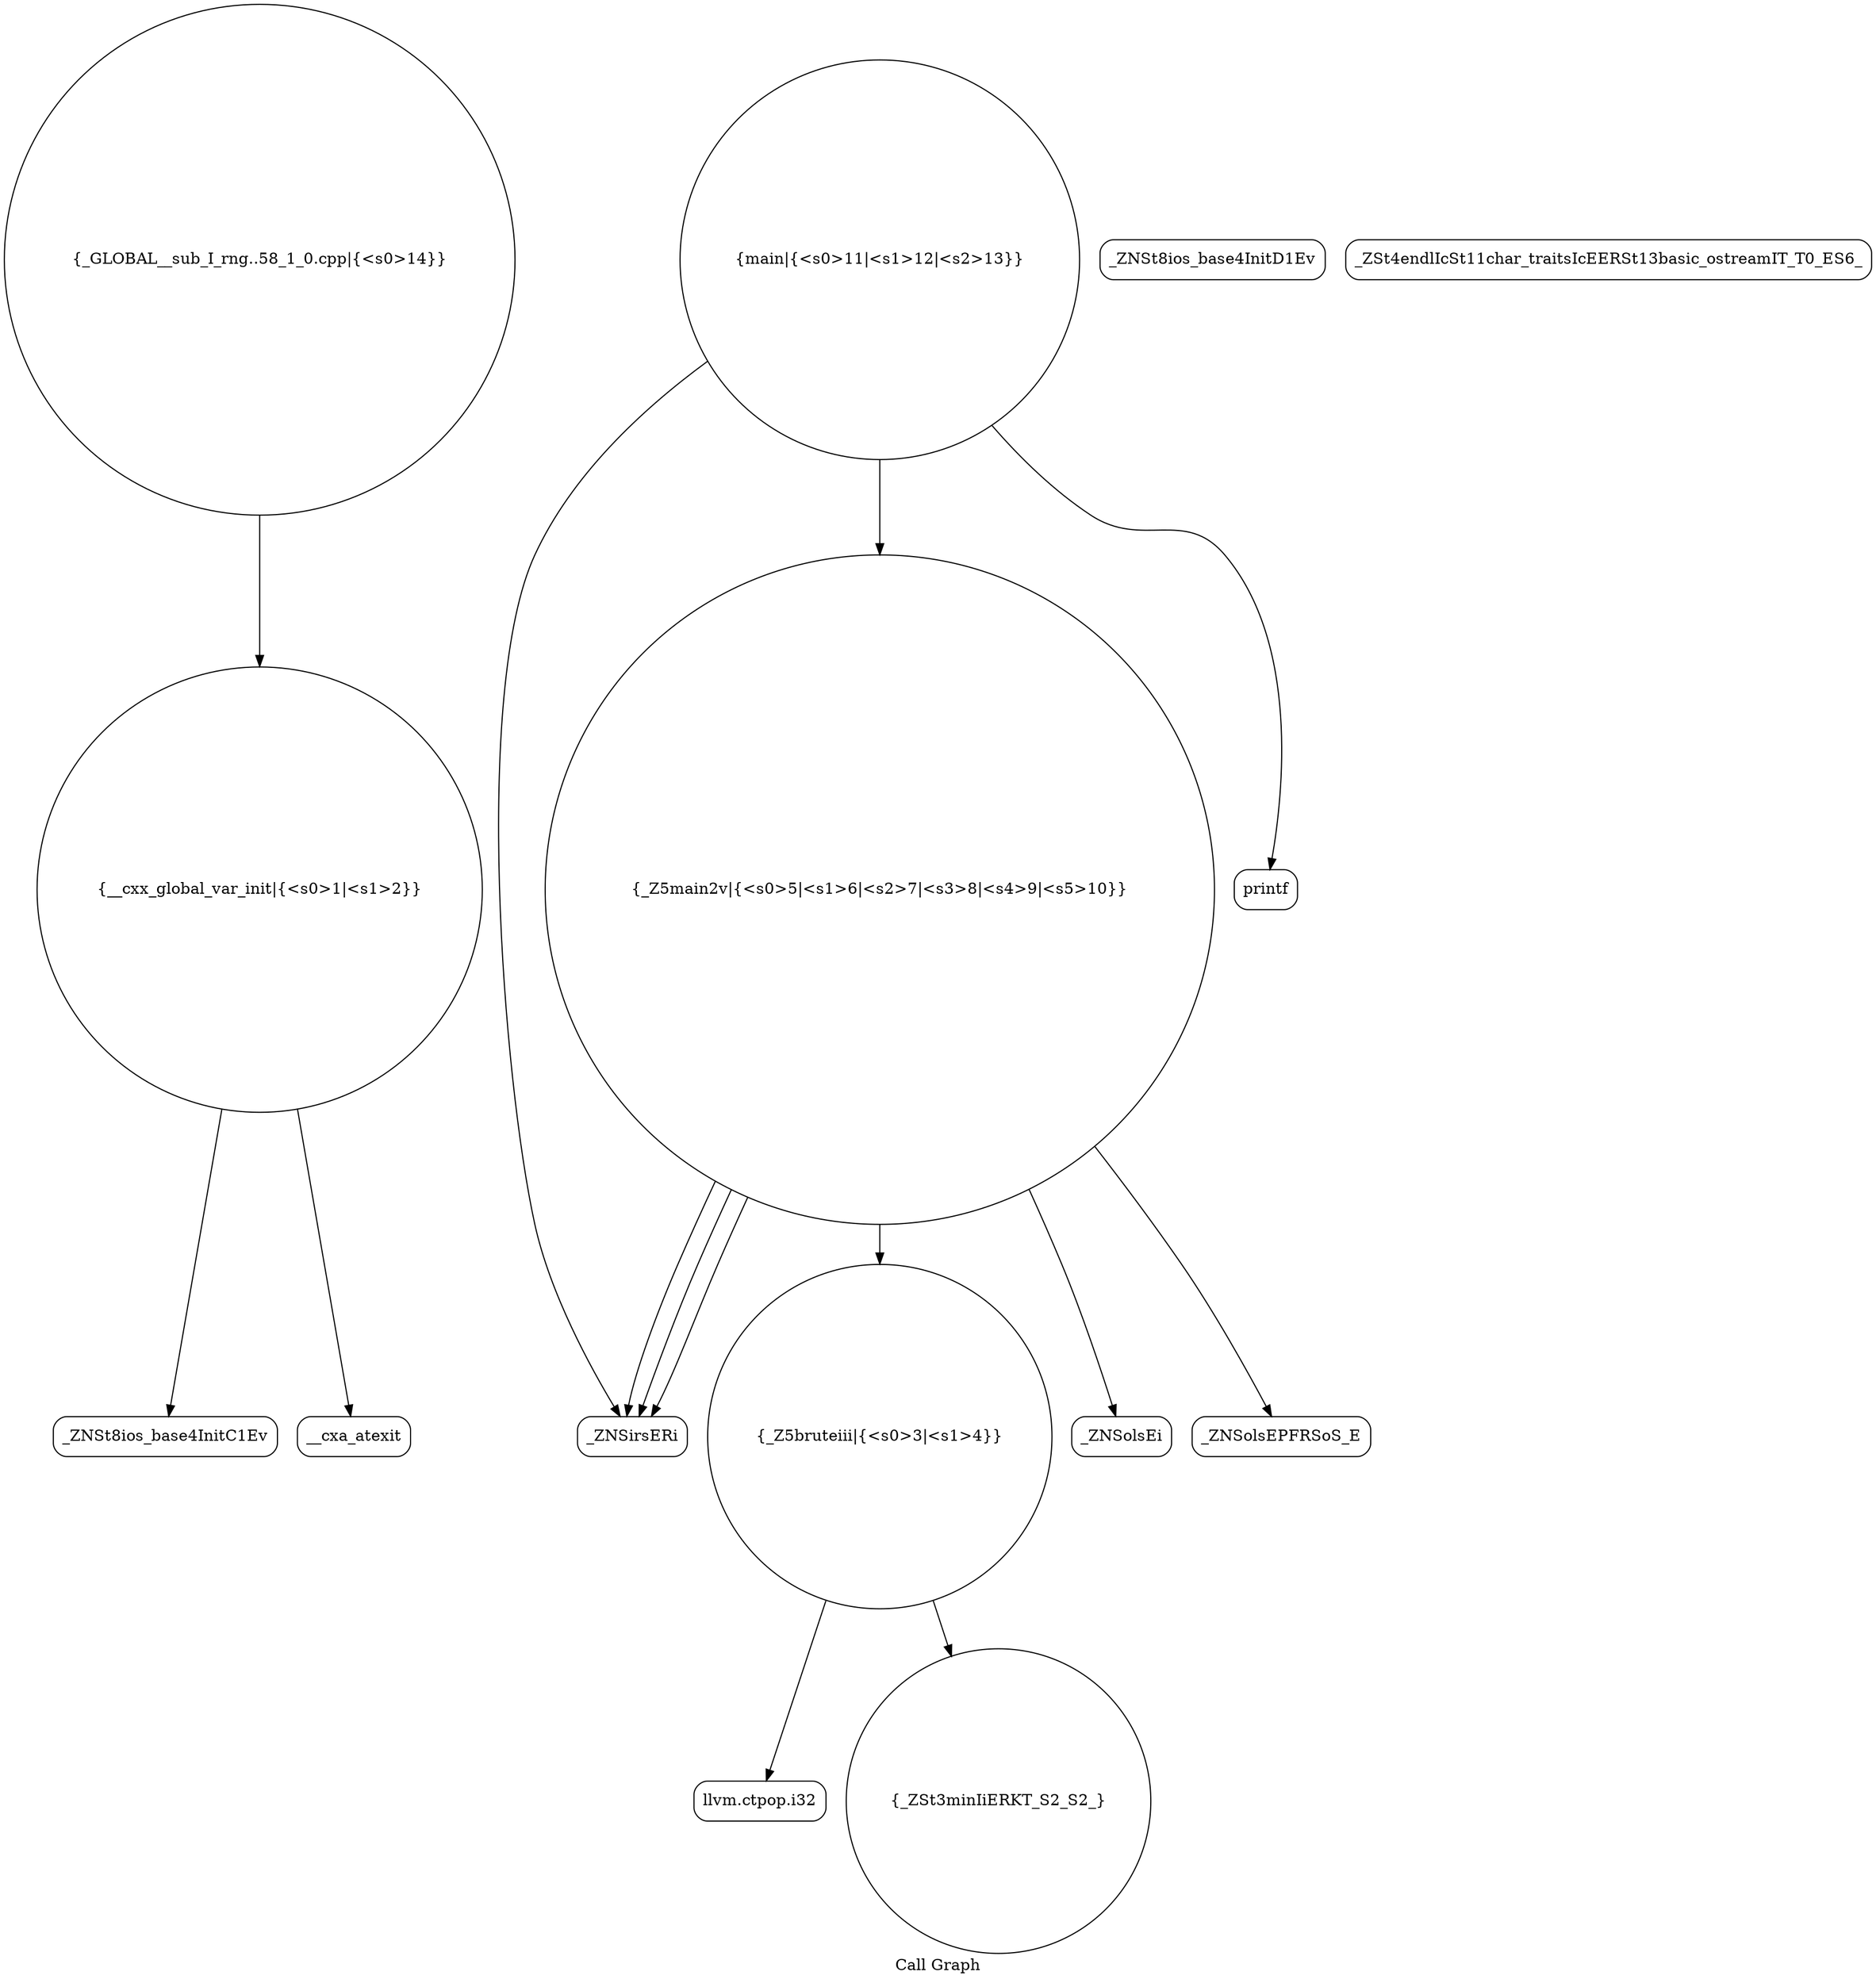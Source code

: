 digraph "Call Graph" {
	label="Call Graph";

	Node0x5608b13f9500 [shape=record,shape=circle,label="{__cxx_global_var_init|{<s0>1|<s1>2}}"];
	Node0x5608b13f9500:s0 -> Node0x5608b13f9990[color=black];
	Node0x5608b13f9500:s1 -> Node0x5608b13f9a90[color=black];
	Node0x5608b13f9c90 [shape=record,shape=circle,label="{_Z5main2v|{<s0>5|<s1>6|<s2>7|<s3>8|<s4>9|<s5>10}}"];
	Node0x5608b13f9c90:s0 -> Node0x5608b13f9d10[color=black];
	Node0x5608b13f9c90:s1 -> Node0x5608b13f9d10[color=black];
	Node0x5608b13f9c90:s2 -> Node0x5608b13f9d10[color=black];
	Node0x5608b13f9c90:s3 -> Node0x5608b13f9b10[color=black];
	Node0x5608b13f9c90:s4 -> Node0x5608b13f9d90[color=black];
	Node0x5608b13f9c90:s5 -> Node0x5608b13f9e10[color=black];
	Node0x5608b13fa010 [shape=record,shape=circle,label="{_GLOBAL__sub_I_rng..58_1_0.cpp|{<s0>14}}"];
	Node0x5608b13fa010:s0 -> Node0x5608b13f9500[color=black];
	Node0x5608b13f9a10 [shape=record,shape=Mrecord,label="{_ZNSt8ios_base4InitD1Ev}"];
	Node0x5608b13f9d90 [shape=record,shape=Mrecord,label="{_ZNSolsEi}"];
	Node0x5608b13f9b10 [shape=record,shape=circle,label="{_Z5bruteiii|{<s0>3|<s1>4}}"];
	Node0x5608b13f9b10:s0 -> Node0x5608b13f9b90[color=black];
	Node0x5608b13f9b10:s1 -> Node0x5608b13f9c10[color=black];
	Node0x5608b13f9e90 [shape=record,shape=Mrecord,label="{_ZSt4endlIcSt11char_traitsIcEERSt13basic_ostreamIT_T0_ES6_}"];
	Node0x5608b13f9c10 [shape=record,shape=circle,label="{_ZSt3minIiERKT_S2_S2_}"];
	Node0x5608b13f9f90 [shape=record,shape=Mrecord,label="{printf}"];
	Node0x5608b13f9990 [shape=record,shape=Mrecord,label="{_ZNSt8ios_base4InitC1Ev}"];
	Node0x5608b13f9d10 [shape=record,shape=Mrecord,label="{_ZNSirsERi}"];
	Node0x5608b13f9a90 [shape=record,shape=Mrecord,label="{__cxa_atexit}"];
	Node0x5608b13f9e10 [shape=record,shape=Mrecord,label="{_ZNSolsEPFRSoS_E}"];
	Node0x5608b13f9b90 [shape=record,shape=Mrecord,label="{llvm.ctpop.i32}"];
	Node0x5608b13f9f10 [shape=record,shape=circle,label="{main|{<s0>11|<s1>12|<s2>13}}"];
	Node0x5608b13f9f10:s0 -> Node0x5608b13f9d10[color=black];
	Node0x5608b13f9f10:s1 -> Node0x5608b13f9f90[color=black];
	Node0x5608b13f9f10:s2 -> Node0x5608b13f9c90[color=black];
}

